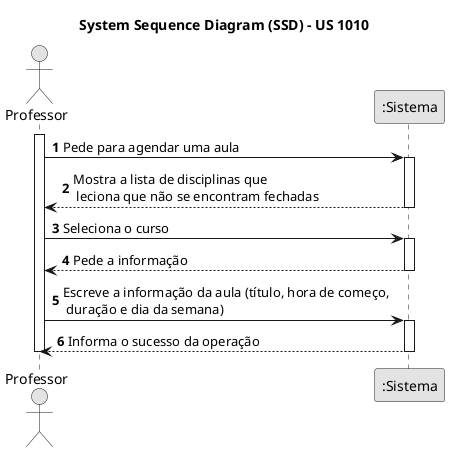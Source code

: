 @startuml
skinparam monochrome true
skinparam packageStyle rectangle
skinparam shadowing false

title System Sequence Diagram (SSD) - US 1010
autonumber

actor "Professor" as Actor
participant ":Sistema" as System

activate Actor

Actor -> System : Pede para agendar uma aula
activate System
System --> Actor : Mostra a lista de disciplinas que \n leciona que não se encontram fechadas
deactivate System

Actor -> System : Seleciona o curso
activate System
System --> Actor : Pede a informação
deactivate System

Actor -> System : Escreve a informação da aula (título, hora de começo, \n duração e dia da semana)
activate System
System --> Actor : Informa o sucesso da operação
deactivate System

deactivate Actor

@enduml